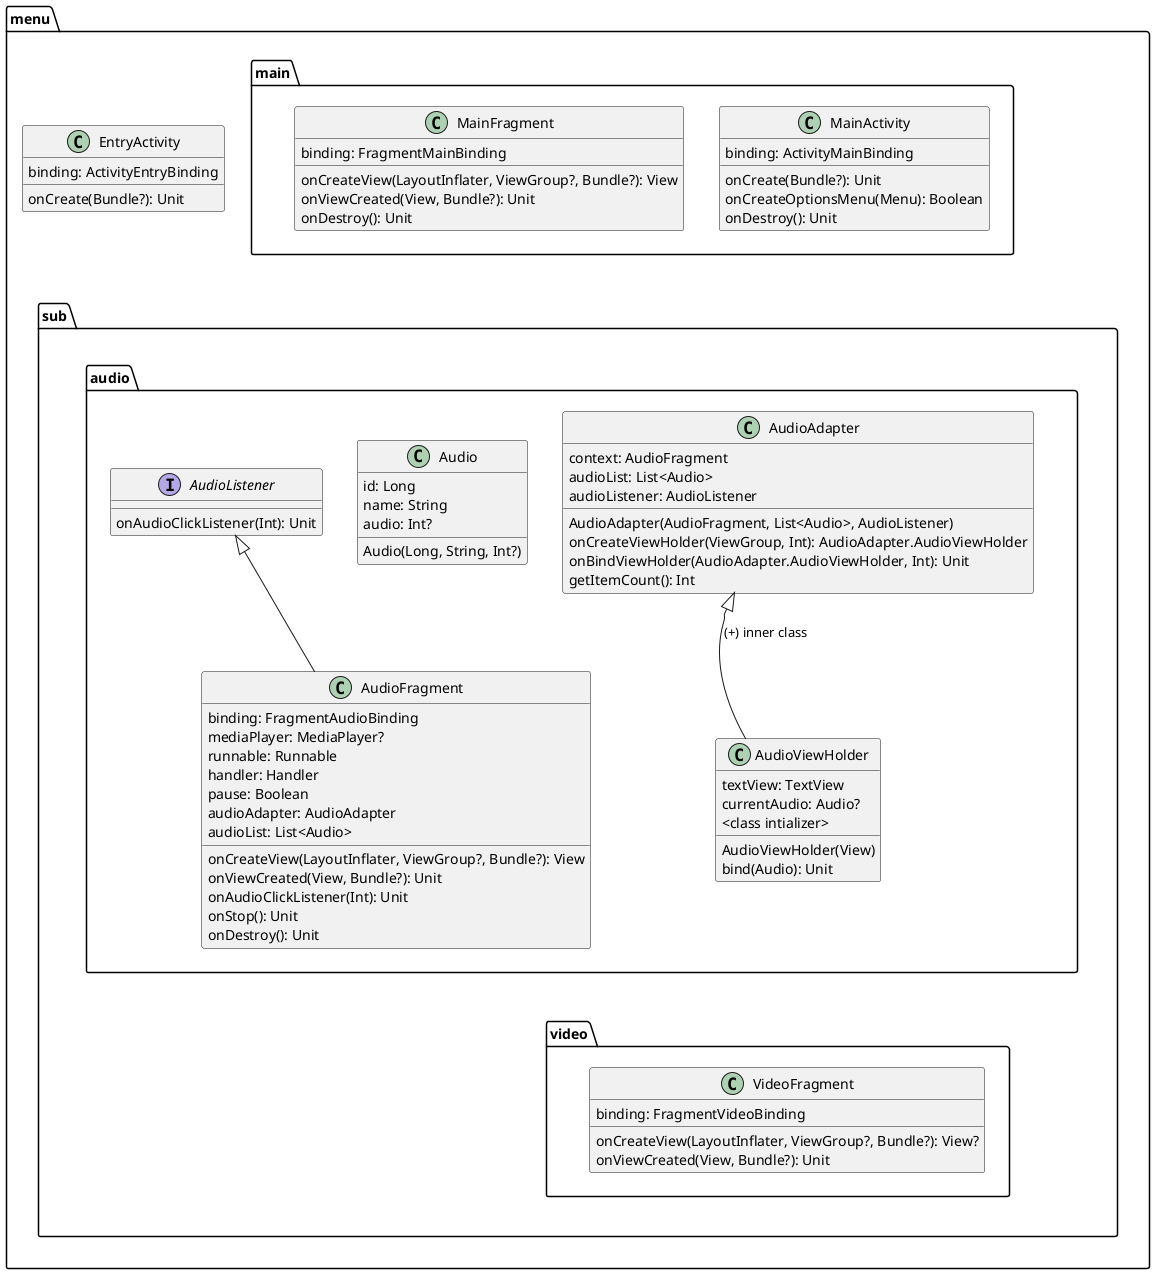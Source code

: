 @startuml
'comment

' packages
package "menu" {

    class EntryActivity {
        binding: ActivityEntryBinding
    ' TODO should "Unit" be omitted? it basically means "void"
        onCreate(Bundle?): Unit
    }

    package "main" {

        class MainActivity {
            binding: ActivityMainBinding
            onCreate(Bundle?): Unit
            onCreateOptionsMenu(Menu): Boolean
            onDestroy(): Unit
        }

        class MainFragment {
            binding: FragmentMainBinding
            onCreateView(LayoutInflater, ViewGroup?, Bundle?): View
            onViewCreated(View, Bundle?): Unit
            onDestroy(): Unit
        }
    }

    package "sub" {
        package "audio" {

            class AudioFragment {
                binding: FragmentAudioBinding
                mediaPlayer: MediaPlayer?
                runnable: Runnable
                handler: Handler
                pause: Boolean
                audioAdapter: AudioAdapter
                audioList: List<Audio>
                onCreateView(LayoutInflater, ViewGroup?, Bundle?): View
                onViewCreated(View, Bundle?): Unit
                onAudioClickListener(Int): Unit
                onStop(): Unit
                onDestroy(): Unit
            }

            class AudioAdapter {
                context: AudioFragment
                audioList: List<Audio>
                audioListener: AudioListener
                AudioAdapter(AudioFragment, List<Audio>, AudioListener)
                onCreateViewHolder(ViewGroup, Int): AudioAdapter.AudioViewHolder
                onBindViewHolder(AudioAdapter.AudioViewHolder, Int): Unit
                getItemCount(): Int
            }

            class AudioViewHolder {
                textView: TextView
                currentAudio: Audio?
            ' TODO what to do with this pain in the ass?
                <class intializer>
                AudioViewHolder(View)
                bind(Audio): Unit
            }

            class Audio {
                id: Long
                name: String
                audio: Int?
                Audio(Long, String, Int?)
            }

            interface AudioListener {
                onAudioClickListener(Int): Unit
            }
        'TODO how to handle "Audios.kt"
        }

        package "video" {
            class VideoFragment {
            binding: FragmentVideoBinding
            onCreateView(LayoutInflater, ViewGroup?, Bundle?): View?
            onViewCreated(View, Bundle?): Unit
            }
        }
    }
}

' dependencies
    AudioListener <|-- AudioFragment
    AudioAdapter <|-- AudioViewHolder : (+) inner class

' output layout
    main-down[hidden]-sub
    audio-down[hidden]-video
    AudioFragment-down[hidden]-video
@enduml